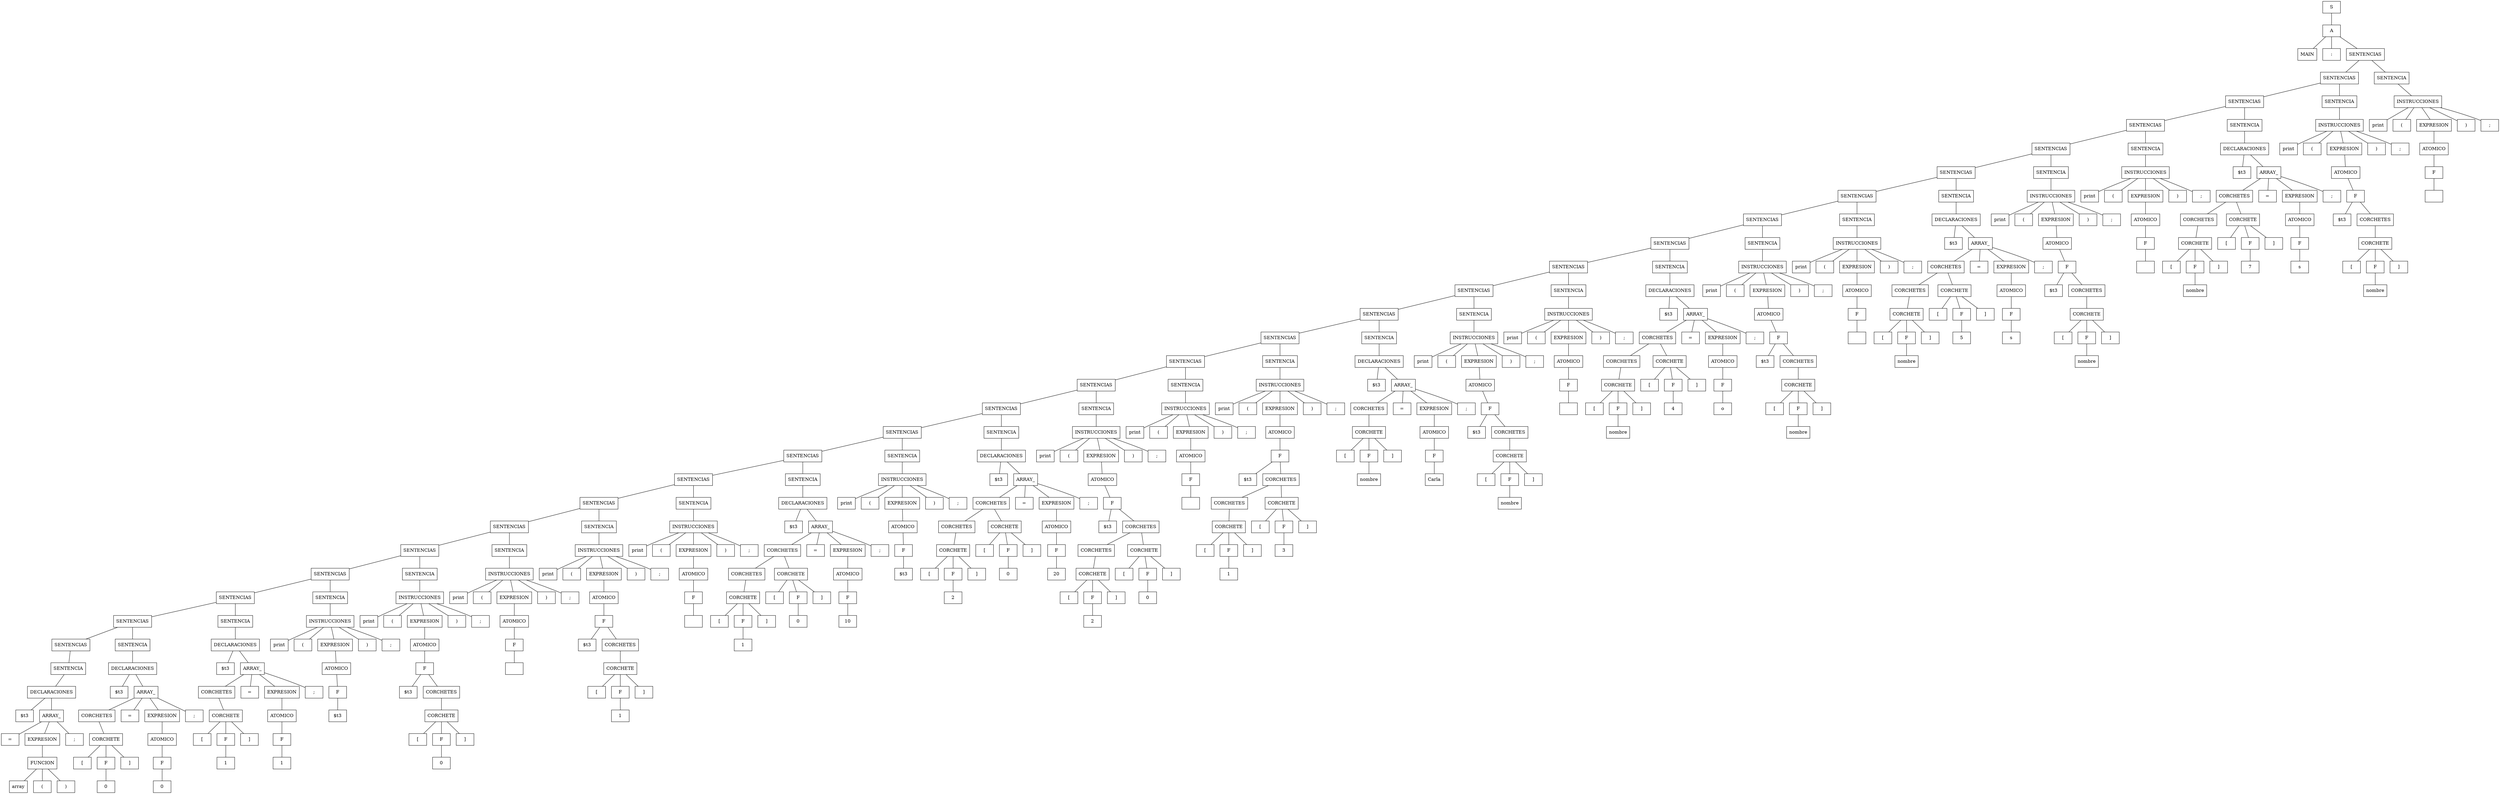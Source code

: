 graph ""{ node [shape=box];

n002;
n002 [label="array"] ;
n003;
n003 [label="("] ;
n004;
n004 [label=")"] ;
n005;
n005 [label="FUNCION"] ;
n005 -- n002;
n005 -- n003;
n005 -- n004;
n006 [label="="] ;
n007 [label="EXPRESION"] ;
n007 -- n005;
n008 [label=";"] ;
n0010 [label="$t3"] ;
n0011 [label="ARRAY_"] ;
n0011 -- n006;
n0011 -- n007;
n0011 -- n008;
n0013 [label="DECLARACIONES"] ;
n0013 -- n0010;
n0013 -- n0011;
n0015 [label="SENTENCIA"] ;
n0015 -- n0013;
n0016;
n0016 [label="0"] ;
n0017;
n0017 [label="["] ;
n0018 [label="F"] ;
n0018 -- n0016;
n0019 [label="]"] ;
n0020 [label="CORCHETE"] ;
n0020 -- n0017;
n0020 -- n0018;
n0020 -- n0019;
n0021;
n0021 [label="0"] ;
n0022;
n0022 [label="F"] ;
n0022 -- n0021;
n0023;
n0023 [label="ATOMICO"] ;
n0023 -- n0022;
n0024 [label="CORCHETES"] ;
n0024 -- n0020;
n0025 [label="="] ;
n0026 [label="EXPRESION"] ;
n0026 -- n0023;
n0027 [label=";"] ;
n0028 [label="$t3"] ;
n0029 [label="ARRAY_"] ;
n0029 -- n0024;
n0029 -- n0025;
n0029 -- n0026;
n0029 -- n0027;
n0031 [label="DECLARACIONES"] ;
n0031 -- n0028;
n0031 -- n0029;
n0033 [label="SENTENCIAS"] ;
n0033 -- n0015;
n0034 [label="SENTENCIA"] ;
n0034 -- n0031;
n0035;
n0035 [label="1"] ;
n0036;
n0036 [label="["] ;
n0037 [label="F"] ;
n0037 -- n0035;
n0038 [label="]"] ;
n0039 [label="CORCHETE"] ;
n0039 -- n0036;
n0039 -- n0037;
n0039 -- n0038;
n0040;
n0040 [label="1"] ;
n0041;
n0041 [label="F"] ;
n0041 -- n0040;
n0042;
n0042 [label="ATOMICO"] ;
n0042 -- n0041;
n0043 [label="CORCHETES"] ;
n0043 -- n0039;
n0044 [label="="] ;
n0045 [label="EXPRESION"] ;
n0045 -- n0042;
n0046 [label=";"] ;
n0047 [label="$t3"] ;
n0048 [label="ARRAY_"] ;
n0048 -- n0043;
n0048 -- n0044;
n0048 -- n0045;
n0048 -- n0046;
n0050 [label="DECLARACIONES"] ;
n0050 -- n0047;
n0050 -- n0048;
n0052 [label="SENTENCIAS"] ;
n0052 -- n0033;
n0052 -- n0034;
n0053 [label="SENTENCIA"] ;
n0053 -- n0050;
n0054;
n0054 [label="$t3"] ;
n0055;
n0055 [label="F"] ;
n0055 -- n0054;
n0056;
n0056 [label="ATOMICO"] ;
n0056 -- n0055;
n0057 [label="print"] ;
n0058 [label="("] ;
n0059 [label="EXPRESION"] ;
n0060 [label=")"] ;
n0061 [label=";"] ;
n0059 -- n0056;
n0062 [label="INSTRUCCIONES"] ;
n0062 -- n0057;
n0062 -- n0058;
n0062 -- n0059;
n0062 -- n0060;
n0062 -- n0061;
n0064 [label="SENTENCIAS"] ;
n0064 -- n0052;
n0064 -- n0053;
n0065 [label="SENTENCIA"] ;
n0065 -- n0062;
n0066;
n0066 [label="0"] ;
n0067;
n0067 [label="["] ;
n0068 [label="F"] ;
n0068 -- n0066;
n0069 [label="]"] ;
n0070 [label="CORCHETE"] ;
n0070 -- n0067;
n0070 -- n0068;
n0070 -- n0069;
n0072 [label="$t3"] ;
n0073 [label="CORCHETES"] ;
n0073 -- n0070;
n0074;
n0074 [label="F"] ;
n0074 -- n0072;
n0074 -- n0073;
n0075;
n0075 [label="ATOMICO"] ;
n0075 -- n0074;
n0076 [label="print"] ;
n0077 [label="("] ;
n0078 [label="EXPRESION"] ;
n0079 [label=")"] ;
n0080 [label=";"] ;
n0078 -- n0075;
n0081 [label="INSTRUCCIONES"] ;
n0081 -- n0076;
n0081 -- n0077;
n0081 -- n0078;
n0081 -- n0079;
n0081 -- n0080;
n0083 [label="SENTENCIAS"] ;
n0083 -- n0064;
n0083 -- n0065;
n0084 [label="SENTENCIA"] ;
n0084 -- n0081;
n0085;
n0085 [label="\n"] ;
n0086;
n0086 [label="F"] ;
n0086 -- n0085;
n0087;
n0087 [label="ATOMICO"] ;
n0087 -- n0086;
n0088 [label="print"] ;
n0089 [label="("] ;
n0090 [label="EXPRESION"] ;
n0091 [label=")"] ;
n0092 [label=";"] ;
n0090 -- n0087;
n0093 [label="INSTRUCCIONES"] ;
n0093 -- n0088;
n0093 -- n0089;
n0093 -- n0090;
n0093 -- n0091;
n0093 -- n0092;
n0095 [label="SENTENCIAS"] ;
n0095 -- n0083;
n0095 -- n0084;
n0096 [label="SENTENCIA"] ;
n0096 -- n0093;
n0097;
n0097 [label="1"] ;
n0098;
n0098 [label="["] ;
n0099 [label="F"] ;
n0099 -- n0097;
n00100 [label="]"] ;
n00101 [label="CORCHETE"] ;
n00101 -- n0098;
n00101 -- n0099;
n00101 -- n00100;
n00103 [label="$t3"] ;
n00104 [label="CORCHETES"] ;
n00104 -- n00101;
n00105;
n00105 [label="F"] ;
n00105 -- n00103;
n00105 -- n00104;
n00106;
n00106 [label="ATOMICO"] ;
n00106 -- n00105;
n00107 [label="print"] ;
n00108 [label="("] ;
n00109 [label="EXPRESION"] ;
n00110 [label=")"] ;
n00111 [label=";"] ;
n00109 -- n00106;
n00112 [label="INSTRUCCIONES"] ;
n00112 -- n00107;
n00112 -- n00108;
n00112 -- n00109;
n00112 -- n00110;
n00112 -- n00111;
n00114 [label="SENTENCIAS"] ;
n00114 -- n0095;
n00114 -- n0096;
n00115 [label="SENTENCIA"] ;
n00115 -- n00112;
n00116;
n00116 [label="\n"] ;
n00117;
n00117 [label="F"] ;
n00117 -- n00116;
n00118;
n00118 [label="ATOMICO"] ;
n00118 -- n00117;
n00119 [label="print"] ;
n00120 [label="("] ;
n00121 [label="EXPRESION"] ;
n00122 [label=")"] ;
n00123 [label=";"] ;
n00121 -- n00118;
n00124 [label="INSTRUCCIONES"] ;
n00124 -- n00119;
n00124 -- n00120;
n00124 -- n00121;
n00124 -- n00122;
n00124 -- n00123;
n00126 [label="SENTENCIAS"] ;
n00126 -- n00114;
n00126 -- n00115;
n00127 [label="SENTENCIA"] ;
n00127 -- n00124;
n00128;
n00128 [label="1"] ;
n00129;
n00129 [label="["] ;
n00130 [label="F"] ;
n00130 -- n00128;
n00131 [label="]"] ;
n00132 [label="CORCHETE"] ;
n00132 -- n00129;
n00132 -- n00130;
n00132 -- n00131;
n00133;
n00133 [label="0"] ;
n00134;
n00134 [label="["] ;
n00135 [label="F"] ;
n00135 -- n00133;
n00136 [label="]"] ;
n00137 [label="CORCHETES"] ;
n00137 -- n00132;
n00138 [label="CORCHETE"] ;
n00138 -- n00134;
n00138 -- n00135;
n00138 -- n00136;
n00139;
n00139 [label="10"] ;
n00140;
n00140 [label="F"] ;
n00140 -- n00139;
n00141;
n00141 [label="ATOMICO"] ;
n00141 -- n00140;
n00142 [label="CORCHETES"] ;
n00142 -- n00137;
n00142 -- n00138;
n00143 [label="="] ;
n00144 [label="EXPRESION"] ;
n00144 -- n00141;
n00145 [label=";"] ;
n00146 [label="$t3"] ;
n00147 [label="ARRAY_"] ;
n00147 -- n00142;
n00147 -- n00143;
n00147 -- n00144;
n00147 -- n00145;
n00149 [label="DECLARACIONES"] ;
n00149 -- n00146;
n00149 -- n00147;
n00151 [label="SENTENCIAS"] ;
n00151 -- n00126;
n00151 -- n00127;
n00152 [label="SENTENCIA"] ;
n00152 -- n00149;
n00153;
n00153 [label="$t3"] ;
n00154;
n00154 [label="F"] ;
n00154 -- n00153;
n00155;
n00155 [label="ATOMICO"] ;
n00155 -- n00154;
n00156 [label="print"] ;
n00157 [label="("] ;
n00158 [label="EXPRESION"] ;
n00159 [label=")"] ;
n00160 [label=";"] ;
n00158 -- n00155;
n00161 [label="INSTRUCCIONES"] ;
n00161 -- n00156;
n00161 -- n00157;
n00161 -- n00158;
n00161 -- n00159;
n00161 -- n00160;
n00163 [label="SENTENCIAS"] ;
n00163 -- n00151;
n00163 -- n00152;
n00164 [label="SENTENCIA"] ;
n00164 -- n00161;
n00165;
n00165 [label="2"] ;
n00166;
n00166 [label="["] ;
n00167 [label="F"] ;
n00167 -- n00165;
n00168 [label="]"] ;
n00169 [label="CORCHETE"] ;
n00169 -- n00166;
n00169 -- n00167;
n00169 -- n00168;
n00170;
n00170 [label="0"] ;
n00171;
n00171 [label="["] ;
n00172 [label="F"] ;
n00172 -- n00170;
n00173 [label="]"] ;
n00174 [label="CORCHETES"] ;
n00174 -- n00169;
n00175 [label="CORCHETE"] ;
n00175 -- n00171;
n00175 -- n00172;
n00175 -- n00173;
n00176;
n00176 [label="20"] ;
n00177;
n00177 [label="F"] ;
n00177 -- n00176;
n00178;
n00178 [label="ATOMICO"] ;
n00178 -- n00177;
n00179 [label="CORCHETES"] ;
n00179 -- n00174;
n00179 -- n00175;
n00180 [label="="] ;
n00181 [label="EXPRESION"] ;
n00181 -- n00178;
n00182 [label=";"] ;
n00183 [label="$t3"] ;
n00184 [label="ARRAY_"] ;
n00184 -- n00179;
n00184 -- n00180;
n00184 -- n00181;
n00184 -- n00182;
n00186 [label="DECLARACIONES"] ;
n00186 -- n00183;
n00186 -- n00184;
n00188 [label="SENTENCIAS"] ;
n00188 -- n00163;
n00188 -- n00164;
n00189 [label="SENTENCIA"] ;
n00189 -- n00186;
n00190;
n00190 [label="2"] ;
n00191;
n00191 [label="["] ;
n00192 [label="F"] ;
n00192 -- n00190;
n00193 [label="]"] ;
n00194 [label="CORCHETE"] ;
n00194 -- n00191;
n00194 -- n00192;
n00194 -- n00193;
n00195;
n00195 [label="0"] ;
n00196;
n00196 [label="["] ;
n00197 [label="F"] ;
n00197 -- n00195;
n00198 [label="]"] ;
n00199 [label="CORCHETES"] ;
n00199 -- n00194;
n00200 [label="CORCHETE"] ;
n00200 -- n00196;
n00200 -- n00197;
n00200 -- n00198;
n00202 [label="$t3"] ;
n00203 [label="CORCHETES"] ;
n00203 -- n00199;
n00203 -- n00200;
n00204;
n00204 [label="F"] ;
n00204 -- n00202;
n00204 -- n00203;
n00205;
n00205 [label="ATOMICO"] ;
n00205 -- n00204;
n00206 [label="print"] ;
n00207 [label="("] ;
n00208 [label="EXPRESION"] ;
n00209 [label=")"] ;
n00210 [label=";"] ;
n00208 -- n00205;
n00211 [label="INSTRUCCIONES"] ;
n00211 -- n00206;
n00211 -- n00207;
n00211 -- n00208;
n00211 -- n00209;
n00211 -- n00210;
n00213 [label="SENTENCIAS"] ;
n00213 -- n00188;
n00213 -- n00189;
n00214 [label="SENTENCIA"] ;
n00214 -- n00211;
n00215;
n00215 [label="\n"] ;
n00216;
n00216 [label="F"] ;
n00216 -- n00215;
n00217;
n00217 [label="ATOMICO"] ;
n00217 -- n00216;
n00218 [label="print"] ;
n00219 [label="("] ;
n00220 [label="EXPRESION"] ;
n00221 [label=")"] ;
n00222 [label=";"] ;
n00220 -- n00217;
n00223 [label="INSTRUCCIONES"] ;
n00223 -- n00218;
n00223 -- n00219;
n00223 -- n00220;
n00223 -- n00221;
n00223 -- n00222;
n00225 [label="SENTENCIAS"] ;
n00225 -- n00213;
n00225 -- n00214;
n00226 [label="SENTENCIA"] ;
n00226 -- n00223;
n00227;
n00227 [label="1"] ;
n00228;
n00228 [label="["] ;
n00229 [label="F"] ;
n00229 -- n00227;
n00230 [label="]"] ;
n00231 [label="CORCHETE"] ;
n00231 -- n00228;
n00231 -- n00229;
n00231 -- n00230;
n00232;
n00232 [label="3"] ;
n00233;
n00233 [label="["] ;
n00234 [label="F"] ;
n00234 -- n00232;
n00235 [label="]"] ;
n00236 [label="CORCHETES"] ;
n00236 -- n00231;
n00237 [label="CORCHETE"] ;
n00237 -- n00233;
n00237 -- n00234;
n00237 -- n00235;
n00239 [label="$t3"] ;
n00240 [label="CORCHETES"] ;
n00240 -- n00236;
n00240 -- n00237;
n00241;
n00241 [label="F"] ;
n00241 -- n00239;
n00241 -- n00240;
n00242;
n00242 [label="ATOMICO"] ;
n00242 -- n00241;
n00243 [label="print"] ;
n00244 [label="("] ;
n00245 [label="EXPRESION"] ;
n00246 [label=")"] ;
n00247 [label=";"] ;
n00245 -- n00242;
n00248 [label="INSTRUCCIONES"] ;
n00248 -- n00243;
n00248 -- n00244;
n00248 -- n00245;
n00248 -- n00246;
n00248 -- n00247;
n00250 [label="SENTENCIAS"] ;
n00250 -- n00225;
n00250 -- n00226;
n00251 [label="SENTENCIA"] ;
n00251 -- n00248;
n00252;
n00252 [label="nombre"] ;
n00253;
n00253 [label="["] ;
n00254 [label="F"] ;
n00254 -- n00252;
n00255 [label="]"] ;
n00256 [label="CORCHETE"] ;
n00256 -- n00253;
n00256 -- n00254;
n00256 -- n00255;
n00257;
n00257 [label="Carla"] ;
n00258;
n00258 [label="F"] ;
n00258 -- n00257;
n00259;
n00259 [label="ATOMICO"] ;
n00259 -- n00258;
n00260 [label="CORCHETES"] ;
n00260 -- n00256;
n00261 [label="="] ;
n00262 [label="EXPRESION"] ;
n00262 -- n00259;
n00263 [label=";"] ;
n00264 [label="$t3"] ;
n00265 [label="ARRAY_"] ;
n00265 -- n00260;
n00265 -- n00261;
n00265 -- n00262;
n00265 -- n00263;
n00267 [label="DECLARACIONES"] ;
n00267 -- n00264;
n00267 -- n00265;
n00269 [label="SENTENCIAS"] ;
n00269 -- n00250;
n00269 -- n00251;
n00270 [label="SENTENCIA"] ;
n00270 -- n00267;
n00271;
n00271 [label="nombre"] ;
n00272;
n00272 [label="["] ;
n00273 [label="F"] ;
n00273 -- n00271;
n00274 [label="]"] ;
n00275 [label="CORCHETE"] ;
n00275 -- n00272;
n00275 -- n00273;
n00275 -- n00274;
n00277 [label="$t3"] ;
n00278 [label="CORCHETES"] ;
n00278 -- n00275;
n00279;
n00279 [label="F"] ;
n00279 -- n00277;
n00279 -- n00278;
n00280;
n00280 [label="ATOMICO"] ;
n00280 -- n00279;
n00281 [label="print"] ;
n00282 [label="("] ;
n00283 [label="EXPRESION"] ;
n00284 [label=")"] ;
n00285 [label=";"] ;
n00283 -- n00280;
n00286 [label="INSTRUCCIONES"] ;
n00286 -- n00281;
n00286 -- n00282;
n00286 -- n00283;
n00286 -- n00284;
n00286 -- n00285;
n00288 [label="SENTENCIAS"] ;
n00288 -- n00269;
n00288 -- n00270;
n00289 [label="SENTENCIA"] ;
n00289 -- n00286;
n00290;
n00290 [label="\n"] ;
n00291;
n00291 [label="F"] ;
n00291 -- n00290;
n00292;
n00292 [label="ATOMICO"] ;
n00292 -- n00291;
n00293 [label="print"] ;
n00294 [label="("] ;
n00295 [label="EXPRESION"] ;
n00296 [label=")"] ;
n00297 [label=";"] ;
n00295 -- n00292;
n00298 [label="INSTRUCCIONES"] ;
n00298 -- n00293;
n00298 -- n00294;
n00298 -- n00295;
n00298 -- n00296;
n00298 -- n00297;
n00300 [label="SENTENCIAS"] ;
n00300 -- n00288;
n00300 -- n00289;
n00301 [label="SENTENCIA"] ;
n00301 -- n00298;
n00302;
n00302 [label="nombre"] ;
n00303;
n00303 [label="["] ;
n00304 [label="F"] ;
n00304 -- n00302;
n00305 [label="]"] ;
n00306 [label="CORCHETE"] ;
n00306 -- n00303;
n00306 -- n00304;
n00306 -- n00305;
n00307;
n00307 [label="4"] ;
n00308;
n00308 [label="["] ;
n00309 [label="F"] ;
n00309 -- n00307;
n00310 [label="]"] ;
n00311 [label="CORCHETES"] ;
n00311 -- n00306;
n00312 [label="CORCHETE"] ;
n00312 -- n00308;
n00312 -- n00309;
n00312 -- n00310;
n00313;
n00313 [label="o"] ;
n00314;
n00314 [label="F"] ;
n00314 -- n00313;
n00315;
n00315 [label="ATOMICO"] ;
n00315 -- n00314;
n00316 [label="CORCHETES"] ;
n00316 -- n00311;
n00316 -- n00312;
n00317 [label="="] ;
n00318 [label="EXPRESION"] ;
n00318 -- n00315;
n00319 [label=";"] ;
n00320 [label="$t3"] ;
n00321 [label="ARRAY_"] ;
n00321 -- n00316;
n00321 -- n00317;
n00321 -- n00318;
n00321 -- n00319;
n00323 [label="DECLARACIONES"] ;
n00323 -- n00320;
n00323 -- n00321;
n00325 [label="SENTENCIAS"] ;
n00325 -- n00300;
n00325 -- n00301;
n00326 [label="SENTENCIA"] ;
n00326 -- n00323;
n00327;
n00327 [label="nombre"] ;
n00328;
n00328 [label="["] ;
n00329 [label="F"] ;
n00329 -- n00327;
n00330 [label="]"] ;
n00331 [label="CORCHETE"] ;
n00331 -- n00328;
n00331 -- n00329;
n00331 -- n00330;
n00333 [label="$t3"] ;
n00334 [label="CORCHETES"] ;
n00334 -- n00331;
n00335;
n00335 [label="F"] ;
n00335 -- n00333;
n00335 -- n00334;
n00336;
n00336 [label="ATOMICO"] ;
n00336 -- n00335;
n00337 [label="print"] ;
n00338 [label="("] ;
n00339 [label="EXPRESION"] ;
n00340 [label=")"] ;
n00341 [label=";"] ;
n00339 -- n00336;
n00342 [label="INSTRUCCIONES"] ;
n00342 -- n00337;
n00342 -- n00338;
n00342 -- n00339;
n00342 -- n00340;
n00342 -- n00341;
n00344 [label="SENTENCIAS"] ;
n00344 -- n00325;
n00344 -- n00326;
n00345 [label="SENTENCIA"] ;
n00345 -- n00342;
n00346;
n00346 [label="\n"] ;
n00347;
n00347 [label="F"] ;
n00347 -- n00346;
n00348;
n00348 [label="ATOMICO"] ;
n00348 -- n00347;
n00349 [label="print"] ;
n00350 [label="("] ;
n00351 [label="EXPRESION"] ;
n00352 [label=")"] ;
n00353 [label=";"] ;
n00351 -- n00348;
n00354 [label="INSTRUCCIONES"] ;
n00354 -- n00349;
n00354 -- n00350;
n00354 -- n00351;
n00354 -- n00352;
n00354 -- n00353;
n00356 [label="SENTENCIAS"] ;
n00356 -- n00344;
n00356 -- n00345;
n00357 [label="SENTENCIA"] ;
n00357 -- n00354;
n00358;
n00358 [label="nombre"] ;
n00359;
n00359 [label="["] ;
n00360 [label="F"] ;
n00360 -- n00358;
n00361 [label="]"] ;
n00362 [label="CORCHETE"] ;
n00362 -- n00359;
n00362 -- n00360;
n00362 -- n00361;
n00363;
n00363 [label="5"] ;
n00364;
n00364 [label="["] ;
n00365 [label="F"] ;
n00365 -- n00363;
n00366 [label="]"] ;
n00367 [label="CORCHETES"] ;
n00367 -- n00362;
n00368 [label="CORCHETE"] ;
n00368 -- n00364;
n00368 -- n00365;
n00368 -- n00366;
n00369;
n00369 [label="s"] ;
n00370;
n00370 [label="F"] ;
n00370 -- n00369;
n00371;
n00371 [label="ATOMICO"] ;
n00371 -- n00370;
n00372 [label="CORCHETES"] ;
n00372 -- n00367;
n00372 -- n00368;
n00373 [label="="] ;
n00374 [label="EXPRESION"] ;
n00374 -- n00371;
n00375 [label=";"] ;
n00376 [label="$t3"] ;
n00377 [label="ARRAY_"] ;
n00377 -- n00372;
n00377 -- n00373;
n00377 -- n00374;
n00377 -- n00375;
n00379 [label="DECLARACIONES"] ;
n00379 -- n00376;
n00379 -- n00377;
n00381 [label="SENTENCIAS"] ;
n00381 -- n00356;
n00381 -- n00357;
n00382 [label="SENTENCIA"] ;
n00382 -- n00379;
n00383;
n00383 [label="nombre"] ;
n00384;
n00384 [label="["] ;
n00385 [label="F"] ;
n00385 -- n00383;
n00386 [label="]"] ;
n00387 [label="CORCHETE"] ;
n00387 -- n00384;
n00387 -- n00385;
n00387 -- n00386;
n00389 [label="$t3"] ;
n00390 [label="CORCHETES"] ;
n00390 -- n00387;
n00391;
n00391 [label="F"] ;
n00391 -- n00389;
n00391 -- n00390;
n00392;
n00392 [label="ATOMICO"] ;
n00392 -- n00391;
n00393 [label="print"] ;
n00394 [label="("] ;
n00395 [label="EXPRESION"] ;
n00396 [label=")"] ;
n00397 [label=";"] ;
n00395 -- n00392;
n00398 [label="INSTRUCCIONES"] ;
n00398 -- n00393;
n00398 -- n00394;
n00398 -- n00395;
n00398 -- n00396;
n00398 -- n00397;
n00400 [label="SENTENCIAS"] ;
n00400 -- n00381;
n00400 -- n00382;
n00401 [label="SENTENCIA"] ;
n00401 -- n00398;
n00402;
n00402 [label="\n"] ;
n00403;
n00403 [label="F"] ;
n00403 -- n00402;
n00404;
n00404 [label="ATOMICO"] ;
n00404 -- n00403;
n00405 [label="print"] ;
n00406 [label="("] ;
n00407 [label="EXPRESION"] ;
n00408 [label=")"] ;
n00409 [label=";"] ;
n00407 -- n00404;
n00410 [label="INSTRUCCIONES"] ;
n00410 -- n00405;
n00410 -- n00406;
n00410 -- n00407;
n00410 -- n00408;
n00410 -- n00409;
n00412 [label="SENTENCIAS"] ;
n00412 -- n00400;
n00412 -- n00401;
n00413 [label="SENTENCIA"] ;
n00413 -- n00410;
n00414;
n00414 [label="nombre"] ;
n00415;
n00415 [label="["] ;
n00416 [label="F"] ;
n00416 -- n00414;
n00417 [label="]"] ;
n00418 [label="CORCHETE"] ;
n00418 -- n00415;
n00418 -- n00416;
n00418 -- n00417;
n00419;
n00419 [label="7"] ;
n00420;
n00420 [label="["] ;
n00421 [label="F"] ;
n00421 -- n00419;
n00422 [label="]"] ;
n00423 [label="CORCHETES"] ;
n00423 -- n00418;
n00424 [label="CORCHETE"] ;
n00424 -- n00420;
n00424 -- n00421;
n00424 -- n00422;
n00425;
n00425 [label="s"] ;
n00426;
n00426 [label="F"] ;
n00426 -- n00425;
n00427;
n00427 [label="ATOMICO"] ;
n00427 -- n00426;
n00428 [label="CORCHETES"] ;
n00428 -- n00423;
n00428 -- n00424;
n00429 [label="="] ;
n00430 [label="EXPRESION"] ;
n00430 -- n00427;
n00431 [label=";"] ;
n00432 [label="$t3"] ;
n00433 [label="ARRAY_"] ;
n00433 -- n00428;
n00433 -- n00429;
n00433 -- n00430;
n00433 -- n00431;
n00435 [label="DECLARACIONES"] ;
n00435 -- n00432;
n00435 -- n00433;
n00437 [label="SENTENCIAS"] ;
n00437 -- n00412;
n00437 -- n00413;
n00438 [label="SENTENCIA"] ;
n00438 -- n00435;
n00439;
n00439 [label="nombre"] ;
n00440;
n00440 [label="["] ;
n00441 [label="F"] ;
n00441 -- n00439;
n00442 [label="]"] ;
n00443 [label="CORCHETE"] ;
n00443 -- n00440;
n00443 -- n00441;
n00443 -- n00442;
n00445 [label="$t3"] ;
n00446 [label="CORCHETES"] ;
n00446 -- n00443;
n00447;
n00447 [label="F"] ;
n00447 -- n00445;
n00447 -- n00446;
n00448;
n00448 [label="ATOMICO"] ;
n00448 -- n00447;
n00449 [label="print"] ;
n00450 [label="("] ;
n00451 [label="EXPRESION"] ;
n00452 [label=")"] ;
n00453 [label=";"] ;
n00451 -- n00448;
n00454 [label="INSTRUCCIONES"] ;
n00454 -- n00449;
n00454 -- n00450;
n00454 -- n00451;
n00454 -- n00452;
n00454 -- n00453;
n00456 [label="SENTENCIAS"] ;
n00456 -- n00437;
n00456 -- n00438;
n00457 [label="SENTENCIA"] ;
n00457 -- n00454;
n00458;
n00458 [label="\n"] ;
n00459;
n00459 [label="F"] ;
n00459 -- n00458;
n00460;
n00460 [label="ATOMICO"] ;
n00460 -- n00459;
n00461 [label="print"] ;
n00462 [label="("] ;
n00463 [label="EXPRESION"] ;
n00464 [label=")"] ;
n00465 [label=";"] ;
n00463 -- n00460;
n00466 [label="INSTRUCCIONES"] ;
n00466 -- n00461;
n00466 -- n00462;
n00466 -- n00463;
n00466 -- n00464;
n00466 -- n00465;
n00468 [label="SENTENCIAS"] ;
n00468 -- n00456;
n00468 -- n00457;
n00469 [label="SENTENCIA"] ;
n00469 -- n00466;
n00471 [label="MAIN"] ;
n00472 [label=":"] ;
n00473 [label="SENTENCIAS"] ;
n00473 -- n00468;
n00473 -- n00469;
n00474 [label="A"] ;
n00474 -- n00471;
n00474 -- n00472;
n00474 -- n00473;
n00475 [label="S"] ;
n00475 -- n00474;
}